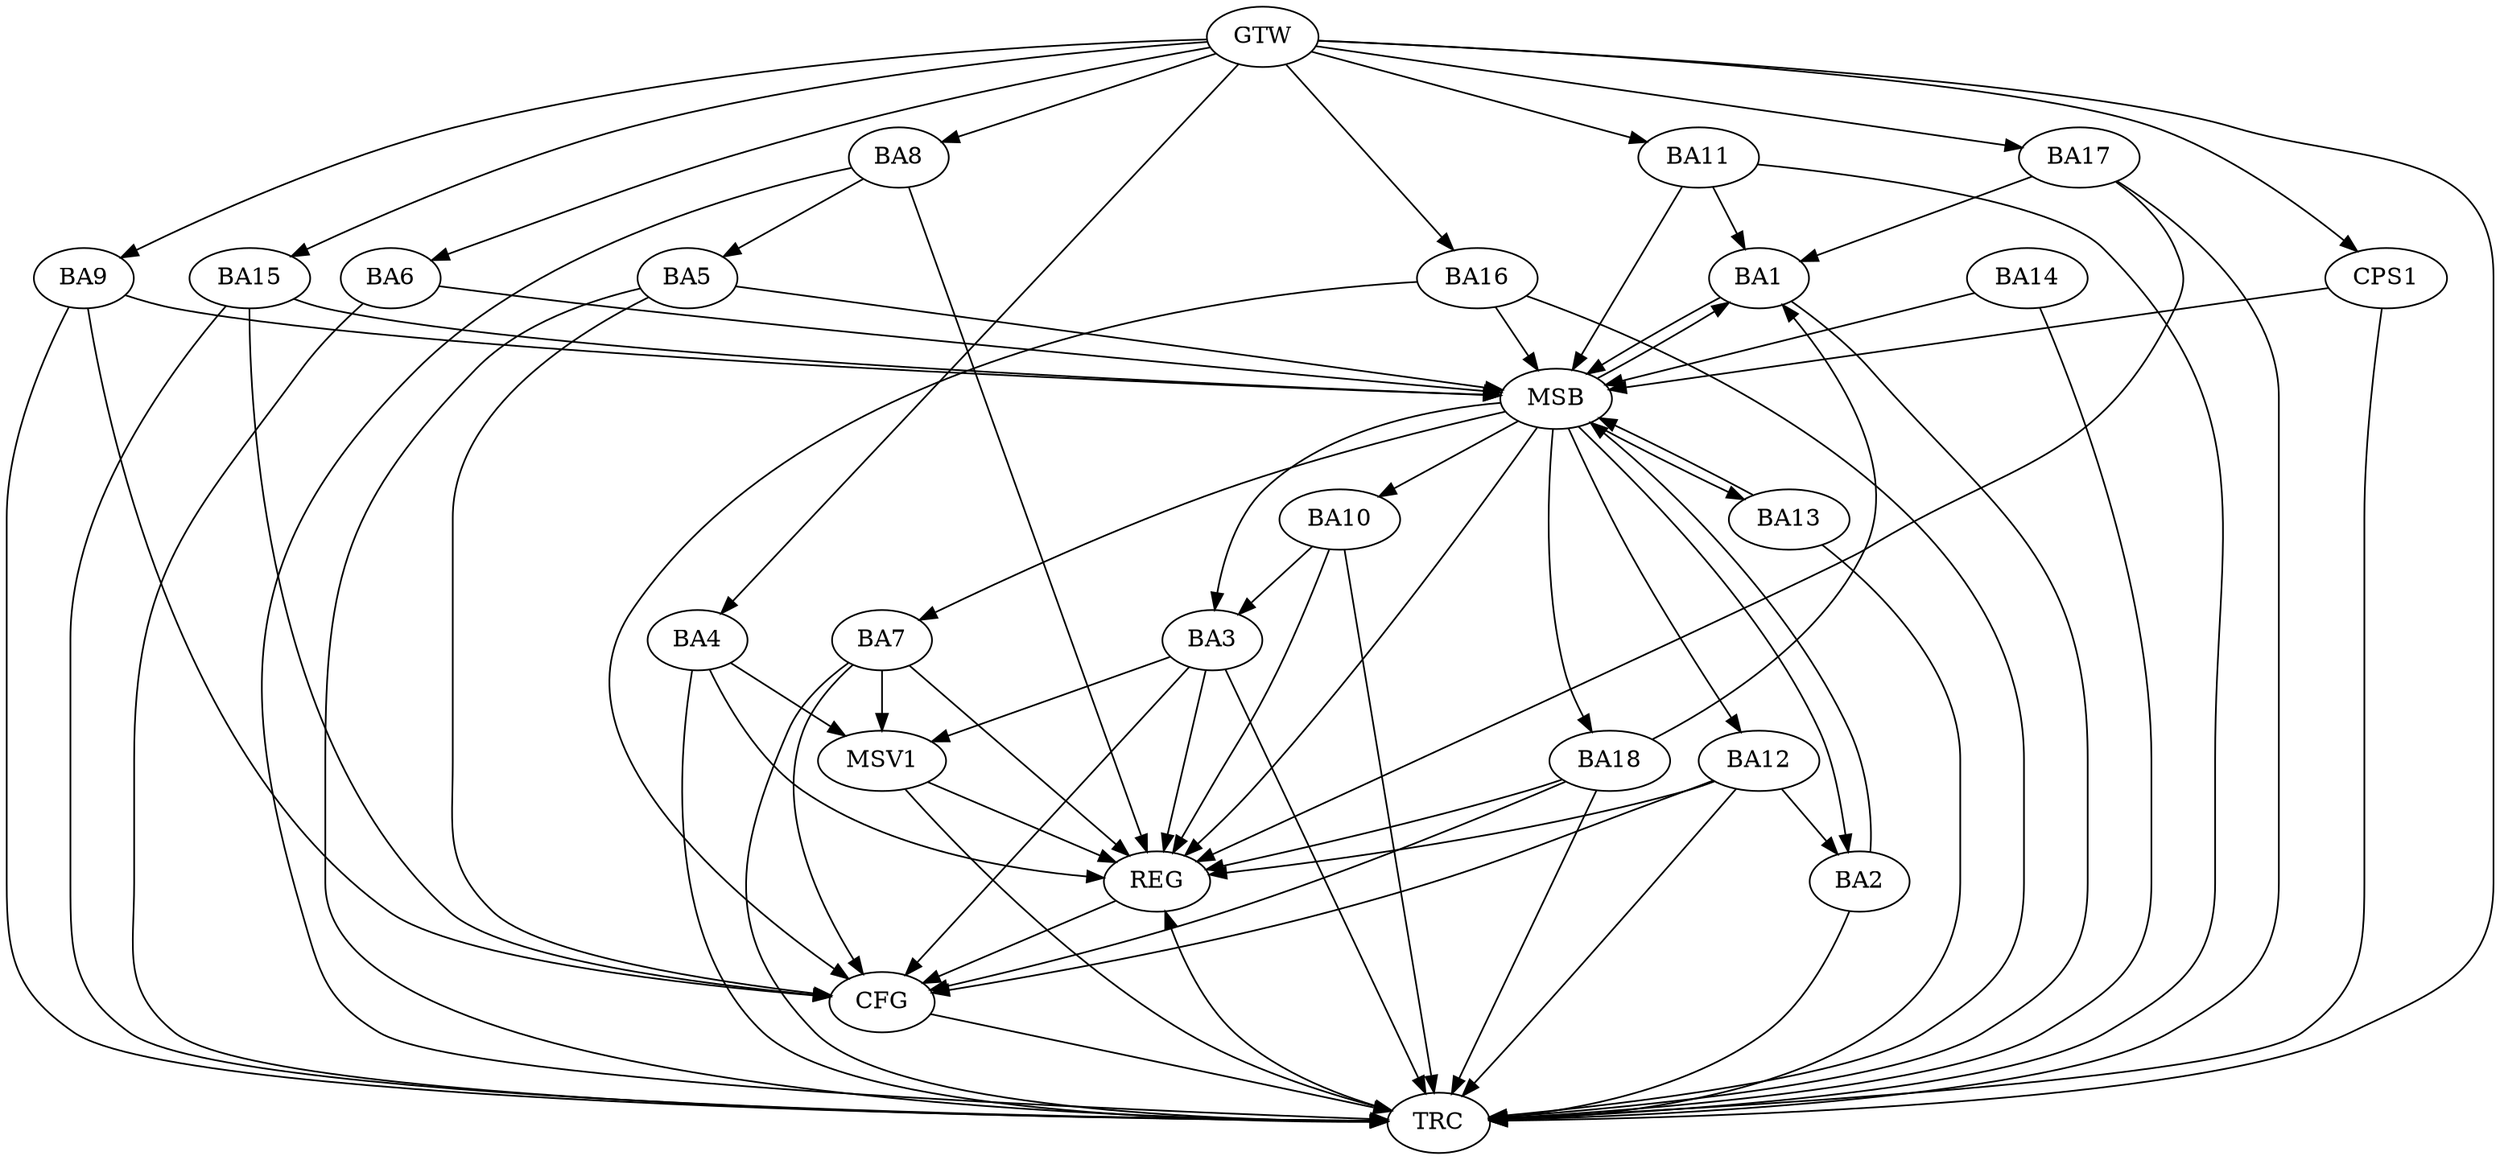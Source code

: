 strict digraph G {
  BA1 [ label="BA1" ];
  BA2 [ label="BA2" ];
  BA3 [ label="BA3" ];
  BA4 [ label="BA4" ];
  BA5 [ label="BA5" ];
  BA6 [ label="BA6" ];
  BA7 [ label="BA7" ];
  BA8 [ label="BA8" ];
  BA9 [ label="BA9" ];
  BA10 [ label="BA10" ];
  BA11 [ label="BA11" ];
  BA12 [ label="BA12" ];
  BA13 [ label="BA13" ];
  BA14 [ label="BA14" ];
  BA15 [ label="BA15" ];
  BA16 [ label="BA16" ];
  BA17 [ label="BA17" ];
  BA18 [ label="BA18" ];
  CPS1 [ label="CPS1" ];
  GTW [ label="GTW" ];
  REG [ label="REG" ];
  MSB [ label="MSB" ];
  CFG [ label="CFG" ];
  TRC [ label="TRC" ];
  MSV1 [ label="MSV1" ];
  BA8 -> BA5;
  BA10 -> BA3;
  BA12 -> BA2;
  BA17 -> BA1;
  GTW -> BA4;
  GTW -> BA6;
  GTW -> BA8;
  GTW -> BA9;
  GTW -> BA11;
  GTW -> BA15;
  GTW -> BA16;
  GTW -> BA17;
  GTW -> CPS1;
  BA3 -> REG;
  BA4 -> REG;
  BA7 -> REG;
  BA8 -> REG;
  BA10 -> REG;
  BA12 -> REG;
  BA17 -> REG;
  BA18 -> REG;
  BA1 -> MSB;
  MSB -> BA2;
  MSB -> REG;
  BA2 -> MSB;
  MSB -> BA1;
  BA5 -> MSB;
  BA6 -> MSB;
  BA9 -> MSB;
  MSB -> BA7;
  BA11 -> MSB;
  BA13 -> MSB;
  BA14 -> MSB;
  MSB -> BA10;
  BA15 -> MSB;
  MSB -> BA13;
  BA16 -> MSB;
  CPS1 -> MSB;
  MSB -> BA12;
  MSB -> BA18;
  MSB -> BA3;
  BA9 -> CFG;
  BA3 -> CFG;
  BA18 -> CFG;
  BA16 -> CFG;
  BA7 -> CFG;
  BA15 -> CFG;
  BA12 -> CFG;
  BA5 -> CFG;
  REG -> CFG;
  BA1 -> TRC;
  BA2 -> TRC;
  BA3 -> TRC;
  BA4 -> TRC;
  BA5 -> TRC;
  BA6 -> TRC;
  BA7 -> TRC;
  BA8 -> TRC;
  BA9 -> TRC;
  BA10 -> TRC;
  BA11 -> TRC;
  BA12 -> TRC;
  BA13 -> TRC;
  BA14 -> TRC;
  BA15 -> TRC;
  BA16 -> TRC;
  BA17 -> TRC;
  BA18 -> TRC;
  CPS1 -> TRC;
  GTW -> TRC;
  CFG -> TRC;
  TRC -> REG;
  BA18 -> BA1;
  BA11 -> BA1;
  BA3 -> MSV1;
  BA4 -> MSV1;
  BA7 -> MSV1;
  MSV1 -> REG;
  MSV1 -> TRC;
}
